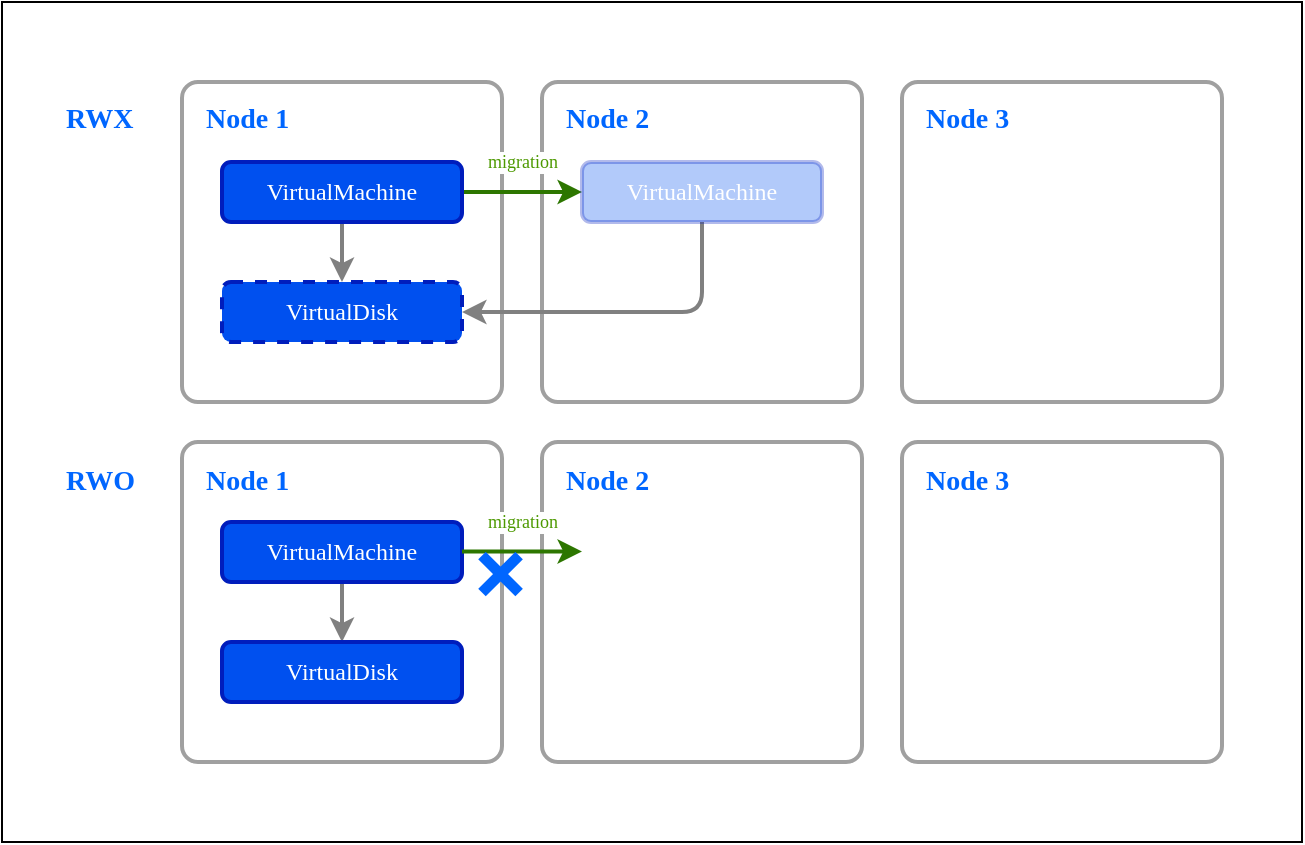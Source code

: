 <mxfile>
    <diagram id="6EXt89o7fHejoy0miyVt" name="Page-1">
        <mxGraphModel dx="794" dy="649" grid="1" gridSize="10" guides="1" tooltips="1" connect="1" arrows="1" fold="1" page="1" pageScale="1" pageWidth="850" pageHeight="1100" math="0" shadow="0">
            <root>
                <mxCell id="0"/>
                <mxCell id="1" parent="0"/>
                <mxCell id="142" value="" style="rounded=0;whiteSpace=wrap;html=1;fontFamily=JetBrains Mono;fontSource=https%3A%2F%2Ffonts.googleapis.com%2Fcss%3Ffamily%3DJetBrains%2BMono;fontSize=14;fillColor=#FFFFFF;" parent="1" vertex="1">
                    <mxGeometry x="120" y="10" width="650" height="420" as="geometry"/>
                </mxCell>
                <mxCell id="143" value="" style="rounded=1;whiteSpace=wrap;html=1;fillColor=none;fontColor=#0066ff;strokeColor=#A0A0A0;arcSize=5;strokeWidth=2;fontFamily=JetBrains Mono;fontSource=https%3A%2F%2Ffonts.googleapis.com%2Fcss%3Ffamily%3DJetBrains%2BMono;gradientColor=none;fillStyle=hatch;" parent="1" vertex="1">
                    <mxGeometry x="210" y="50" width="160" height="160" as="geometry"/>
                </mxCell>
                <mxCell id="144" value="Node 1" style="text;html=1;strokeColor=none;fillColor=none;align=left;verticalAlign=middle;whiteSpace=wrap;rounded=0;fontColor=#0066ff;strokeWidth=2;fontFamily=JetBrains Mono;fontSource=https%3A%2F%2Ffonts.googleapis.com%2Fcss%3Ffamily%3DJetBrains%2BMono;fontSize=14;fontStyle=1" parent="1" vertex="1">
                    <mxGeometry x="220" y="59" width="60" height="20" as="geometry"/>
                </mxCell>
                <mxCell id="145" value="" style="rounded=1;whiteSpace=wrap;html=1;fillColor=none;fontColor=#0066ff;strokeColor=#A0A0A0;arcSize=5;strokeWidth=2;fontFamily=JetBrains Mono;fontSource=https%3A%2F%2Ffonts.googleapis.com%2Fcss%3Ffamily%3DJetBrains%2BMono;gradientColor=none;fillStyle=hatch;" parent="1" vertex="1">
                    <mxGeometry x="390" y="50" width="160" height="160" as="geometry"/>
                </mxCell>
                <mxCell id="146" value="Node 2" style="text;html=1;strokeColor=none;fillColor=none;align=left;verticalAlign=middle;whiteSpace=wrap;rounded=0;fontColor=#0066ff;strokeWidth=2;fontFamily=JetBrains Mono;fontSource=https%3A%2F%2Ffonts.googleapis.com%2Fcss%3Ffamily%3DJetBrains%2BMono;fontSize=14;fontStyle=1" parent="1" vertex="1">
                    <mxGeometry x="400" y="59" width="60" height="20" as="geometry"/>
                </mxCell>
                <mxCell id="147" value="" style="rounded=1;whiteSpace=wrap;html=1;fillColor=none;fontColor=#0066ff;strokeColor=#A0A0A0;arcSize=5;strokeWidth=2;fontFamily=JetBrains Mono;fontSource=https%3A%2F%2Ffonts.googleapis.com%2Fcss%3Ffamily%3DJetBrains%2BMono;gradientColor=none;fillStyle=hatch;" parent="1" vertex="1">
                    <mxGeometry x="570" y="50" width="160" height="160" as="geometry"/>
                </mxCell>
                <mxCell id="148" value="Node 3" style="text;html=1;strokeColor=none;fillColor=none;align=left;verticalAlign=middle;whiteSpace=wrap;rounded=0;fontColor=#0066ff;strokeWidth=2;fontFamily=JetBrains Mono;fontSource=https%3A%2F%2Ffonts.googleapis.com%2Fcss%3Ffamily%3DJetBrains%2BMono;fontSize=14;fontStyle=1" parent="1" vertex="1">
                    <mxGeometry x="580" y="59" width="60" height="20" as="geometry"/>
                </mxCell>
                <mxCell id="152" value="" style="rounded=1;whiteSpace=wrap;html=1;fillColor=none;fontColor=#0066ff;strokeColor=#A0A0A0;arcSize=5;strokeWidth=2;fontFamily=JetBrains Mono;fontSource=https%3A%2F%2Ffonts.googleapis.com%2Fcss%3Ffamily%3DJetBrains%2BMono;gradientColor=none;fillStyle=hatch;" parent="1" vertex="1">
                    <mxGeometry x="210" y="230" width="160" height="160" as="geometry"/>
                </mxCell>
                <mxCell id="153" value="" style="rounded=1;whiteSpace=wrap;html=1;fillColor=none;fontColor=#0066ff;strokeColor=#A0A0A0;arcSize=5;strokeWidth=2;fontFamily=JetBrains Mono;fontSource=https%3A%2F%2Ffonts.googleapis.com%2Fcss%3Ffamily%3DJetBrains%2BMono;gradientColor=none;fillStyle=hatch;" parent="1" vertex="1">
                    <mxGeometry x="390" y="230" width="160" height="160" as="geometry"/>
                </mxCell>
                <mxCell id="154" value="" style="rounded=1;whiteSpace=wrap;html=1;fillColor=none;fontColor=#0066ff;strokeColor=#A0A0A0;arcSize=5;strokeWidth=2;fontFamily=JetBrains Mono;fontSource=https%3A%2F%2Ffonts.googleapis.com%2Fcss%3Ffamily%3DJetBrains%2BMono;gradientColor=none;fillStyle=hatch;" parent="1" vertex="1">
                    <mxGeometry x="570" y="230" width="160" height="160" as="geometry"/>
                </mxCell>
                <mxCell id="158" value="Node 1" style="text;html=1;strokeColor=none;fillColor=none;align=left;verticalAlign=middle;whiteSpace=wrap;rounded=0;fontColor=#0066ff;strokeWidth=2;fontFamily=JetBrains Mono;fontSource=https%3A%2F%2Ffonts.googleapis.com%2Fcss%3Ffamily%3DJetBrains%2BMono;fontSize=14;fontStyle=1" parent="1" vertex="1">
                    <mxGeometry x="220" y="240" width="60" height="20" as="geometry"/>
                </mxCell>
                <mxCell id="159" value="Node 2" style="text;html=1;strokeColor=none;fillColor=none;align=left;verticalAlign=middle;whiteSpace=wrap;rounded=0;fontColor=#0066ff;strokeWidth=2;fontFamily=JetBrains Mono;fontSource=https%3A%2F%2Ffonts.googleapis.com%2Fcss%3Ffamily%3DJetBrains%2BMono;fontSize=14;fontStyle=1" parent="1" vertex="1">
                    <mxGeometry x="400" y="240" width="60" height="20" as="geometry"/>
                </mxCell>
                <mxCell id="160" value="Node 3" style="text;html=1;strokeColor=none;fillColor=none;align=left;verticalAlign=middle;whiteSpace=wrap;rounded=0;fontColor=#0066ff;strokeWidth=2;fontFamily=JetBrains Mono;fontSource=https%3A%2F%2Ffonts.googleapis.com%2Fcss%3Ffamily%3DJetBrains%2BMono;fontSize=14;fontStyle=1" parent="1" vertex="1">
                    <mxGeometry x="580" y="240" width="60" height="20" as="geometry"/>
                </mxCell>
                <mxCell id="161" style="edgeStyle=orthogonalEdgeStyle;html=1;exitX=0.5;exitY=1;exitDx=0;exitDy=0;strokeWidth=2;fontFamily=JetBrains Mono;fontSource=https%3A%2F%2Ffonts.googleapis.com%2Fcss%3Ffamily%3DJetBrains%2BMono;fontSize=12;fontColor=#0066FF;strokeColor=#808080;" parent="1" source="162" target="171" edge="1">
                    <mxGeometry relative="1" as="geometry">
                        <mxPoint x="290" y="330" as="targetPoint"/>
                    </mxGeometry>
                </mxCell>
                <mxCell id="162" value="VirtualMachine" style="rounded=1;whiteSpace=wrap;html=1;strokeColor=#001DBC;strokeWidth=2;fontFamily=JetBrains Mono;fontSource=https%3A%2F%2Ffonts.googleapis.com%2Fcss%3Ffamily%3DJetBrains%2BMono;fontSize=12;fontColor=#ffffff;fillColor=#0050ef;" parent="1" vertex="1">
                    <mxGeometry x="230" y="270" width="120" height="30" as="geometry"/>
                </mxCell>
                <mxCell id="169" value="VirtualDisk" style="rounded=1;whiteSpace=wrap;html=1;strokeColor=#001DBC;strokeWidth=2;fontFamily=JetBrains Mono;fontSource=https%3A%2F%2Ffonts.googleapis.com%2Fcss%3Ffamily%3DJetBrains%2BMono;fontSize=12;fontColor=#ffffff;fillColor=#0050ef;dashed=1;" parent="1" vertex="1">
                    <mxGeometry x="230" y="150" width="120" height="30" as="geometry"/>
                </mxCell>
                <mxCell id="171" value="VirtualDisk" style="rounded=1;whiteSpace=wrap;html=1;strokeColor=#001DBC;strokeWidth=2;fontFamily=JetBrains Mono;fontSource=https%3A%2F%2Ffonts.googleapis.com%2Fcss%3Ffamily%3DJetBrains%2BMono;fontSize=12;fontColor=#ffffff;fillColor=#0050ef;" parent="1" vertex="1">
                    <mxGeometry x="230" y="330" width="120" height="30" as="geometry"/>
                </mxCell>
                <mxCell id="175" value="RWX" style="text;html=1;strokeColor=none;fillColor=none;align=left;verticalAlign=middle;whiteSpace=wrap;rounded=0;fontColor=#0066ff;strokeWidth=2;fontFamily=JetBrains Mono;fontSource=https%3A%2F%2Ffonts.googleapis.com%2Fcss%3Ffamily%3DJetBrains%2BMono;fontSize=14;fontStyle=1" vertex="1" parent="1">
                    <mxGeometry x="150" y="59" width="60" height="20" as="geometry"/>
                </mxCell>
                <mxCell id="176" value="RWO" style="text;html=1;strokeColor=none;fillColor=none;align=left;verticalAlign=middle;whiteSpace=wrap;rounded=0;fontColor=#0066ff;strokeWidth=2;fontFamily=JetBrains Mono;fontSource=https%3A%2F%2Ffonts.googleapis.com%2Fcss%3Ffamily%3DJetBrains%2BMono;fontSize=14;fontStyle=1" vertex="1" parent="1">
                    <mxGeometry x="150" y="240" width="60" height="20" as="geometry"/>
                </mxCell>
                <mxCell id="178" style="edgeStyle=none;html=1;exitX=0.5;exitY=1;exitDx=0;exitDy=0;entryX=0.5;entryY=0;entryDx=0;entryDy=0;strokeWidth=2;strokeColor=#808080;" edge="1" parent="1" source="177" target="169">
                    <mxGeometry relative="1" as="geometry"/>
                </mxCell>
                <mxCell id="180" style="edgeStyle=none;html=1;exitX=1;exitY=0.5;exitDx=0;exitDy=0;strokeColor=#2D7600;strokeWidth=2;" edge="1" parent="1" source="177" target="179">
                    <mxGeometry relative="1" as="geometry"/>
                </mxCell>
                <mxCell id="181" value="migration" style="edgeLabel;html=1;align=center;verticalAlign=middle;resizable=0;points=[];labelBackgroundColor=#FFFFFF;fontColor=#4D9900;fontFamily=JetBrains Mono;fontSource=https%3A%2F%2Ffonts.googleapis.com%2Fcss%3Ffamily%3DJetBrains%2BMono;fontSize=9;" vertex="1" connectable="0" parent="180">
                    <mxGeometry x="-0.128" y="1" relative="1" as="geometry">
                        <mxPoint x="4" y="-14" as="offset"/>
                    </mxGeometry>
                </mxCell>
                <mxCell id="177" value="VirtualMachine" style="rounded=1;whiteSpace=wrap;html=1;strokeColor=#001DBC;strokeWidth=2;fontFamily=JetBrains Mono;fontSource=https%3A%2F%2Ffonts.googleapis.com%2Fcss%3Ffamily%3DJetBrains%2BMono;fontSize=12;fontColor=#ffffff;fillColor=#0050ef;" vertex="1" parent="1">
                    <mxGeometry x="230" y="90" width="120" height="30" as="geometry"/>
                </mxCell>
                <mxCell id="182" style="edgeStyle=orthogonalEdgeStyle;html=1;exitX=0.5;exitY=1;exitDx=0;exitDy=0;entryX=1;entryY=0.5;entryDx=0;entryDy=0;strokeColor=#808080;strokeWidth=2;fontFamily=JetBrains Mono;fontSource=https%3A%2F%2Ffonts.googleapis.com%2Fcss%3Ffamily%3DJetBrains%2BMono;fontSize=9;fontColor=#4D9900;" edge="1" parent="1" source="179" target="169">
                    <mxGeometry relative="1" as="geometry"/>
                </mxCell>
                <mxCell id="179" value="VirtualMachine" style="rounded=1;whiteSpace=wrap;html=1;strokeColor=#001DBC;strokeWidth=2;fontFamily=JetBrains Mono;fontSource=https%3A%2F%2Ffonts.googleapis.com%2Fcss%3Ffamily%3DJetBrains%2BMono;fontSize=12;fontColor=#ffffff;fillColor=#0050ef;opacity=30;" vertex="1" parent="1">
                    <mxGeometry x="410" y="90" width="120" height="30" as="geometry"/>
                </mxCell>
                <mxCell id="183" style="edgeStyle=none;html=1;exitX=1;exitY=0.5;exitDx=0;exitDy=0;strokeColor=#2D7600;strokeWidth=2;" edge="1" parent="1">
                    <mxGeometry relative="1" as="geometry">
                        <mxPoint x="350" y="284.71" as="sourcePoint"/>
                        <mxPoint x="410" y="284.71" as="targetPoint"/>
                    </mxGeometry>
                </mxCell>
                <mxCell id="184" value="migration" style="edgeLabel;html=1;align=center;verticalAlign=middle;resizable=0;points=[];labelBackgroundColor=#FFFFFF;fontColor=#4D9900;fontFamily=JetBrains Mono;fontSource=https%3A%2F%2Ffonts.googleapis.com%2Fcss%3Ffamily%3DJetBrains%2BMono;fontSize=9;" vertex="1" connectable="0" parent="183">
                    <mxGeometry x="-0.128" y="1" relative="1" as="geometry">
                        <mxPoint x="4" y="-14" as="offset"/>
                    </mxGeometry>
                </mxCell>
                <mxCell id="186" value="❌" style="text;whiteSpace=wrap;html=1;fontSize=32;fontColor=#0066FF;" vertex="1" parent="1">
                    <mxGeometry x="355" y="270" width="70" height="60" as="geometry"/>
                </mxCell>
            </root>
        </mxGraphModel>
    </diagram>
</mxfile>
